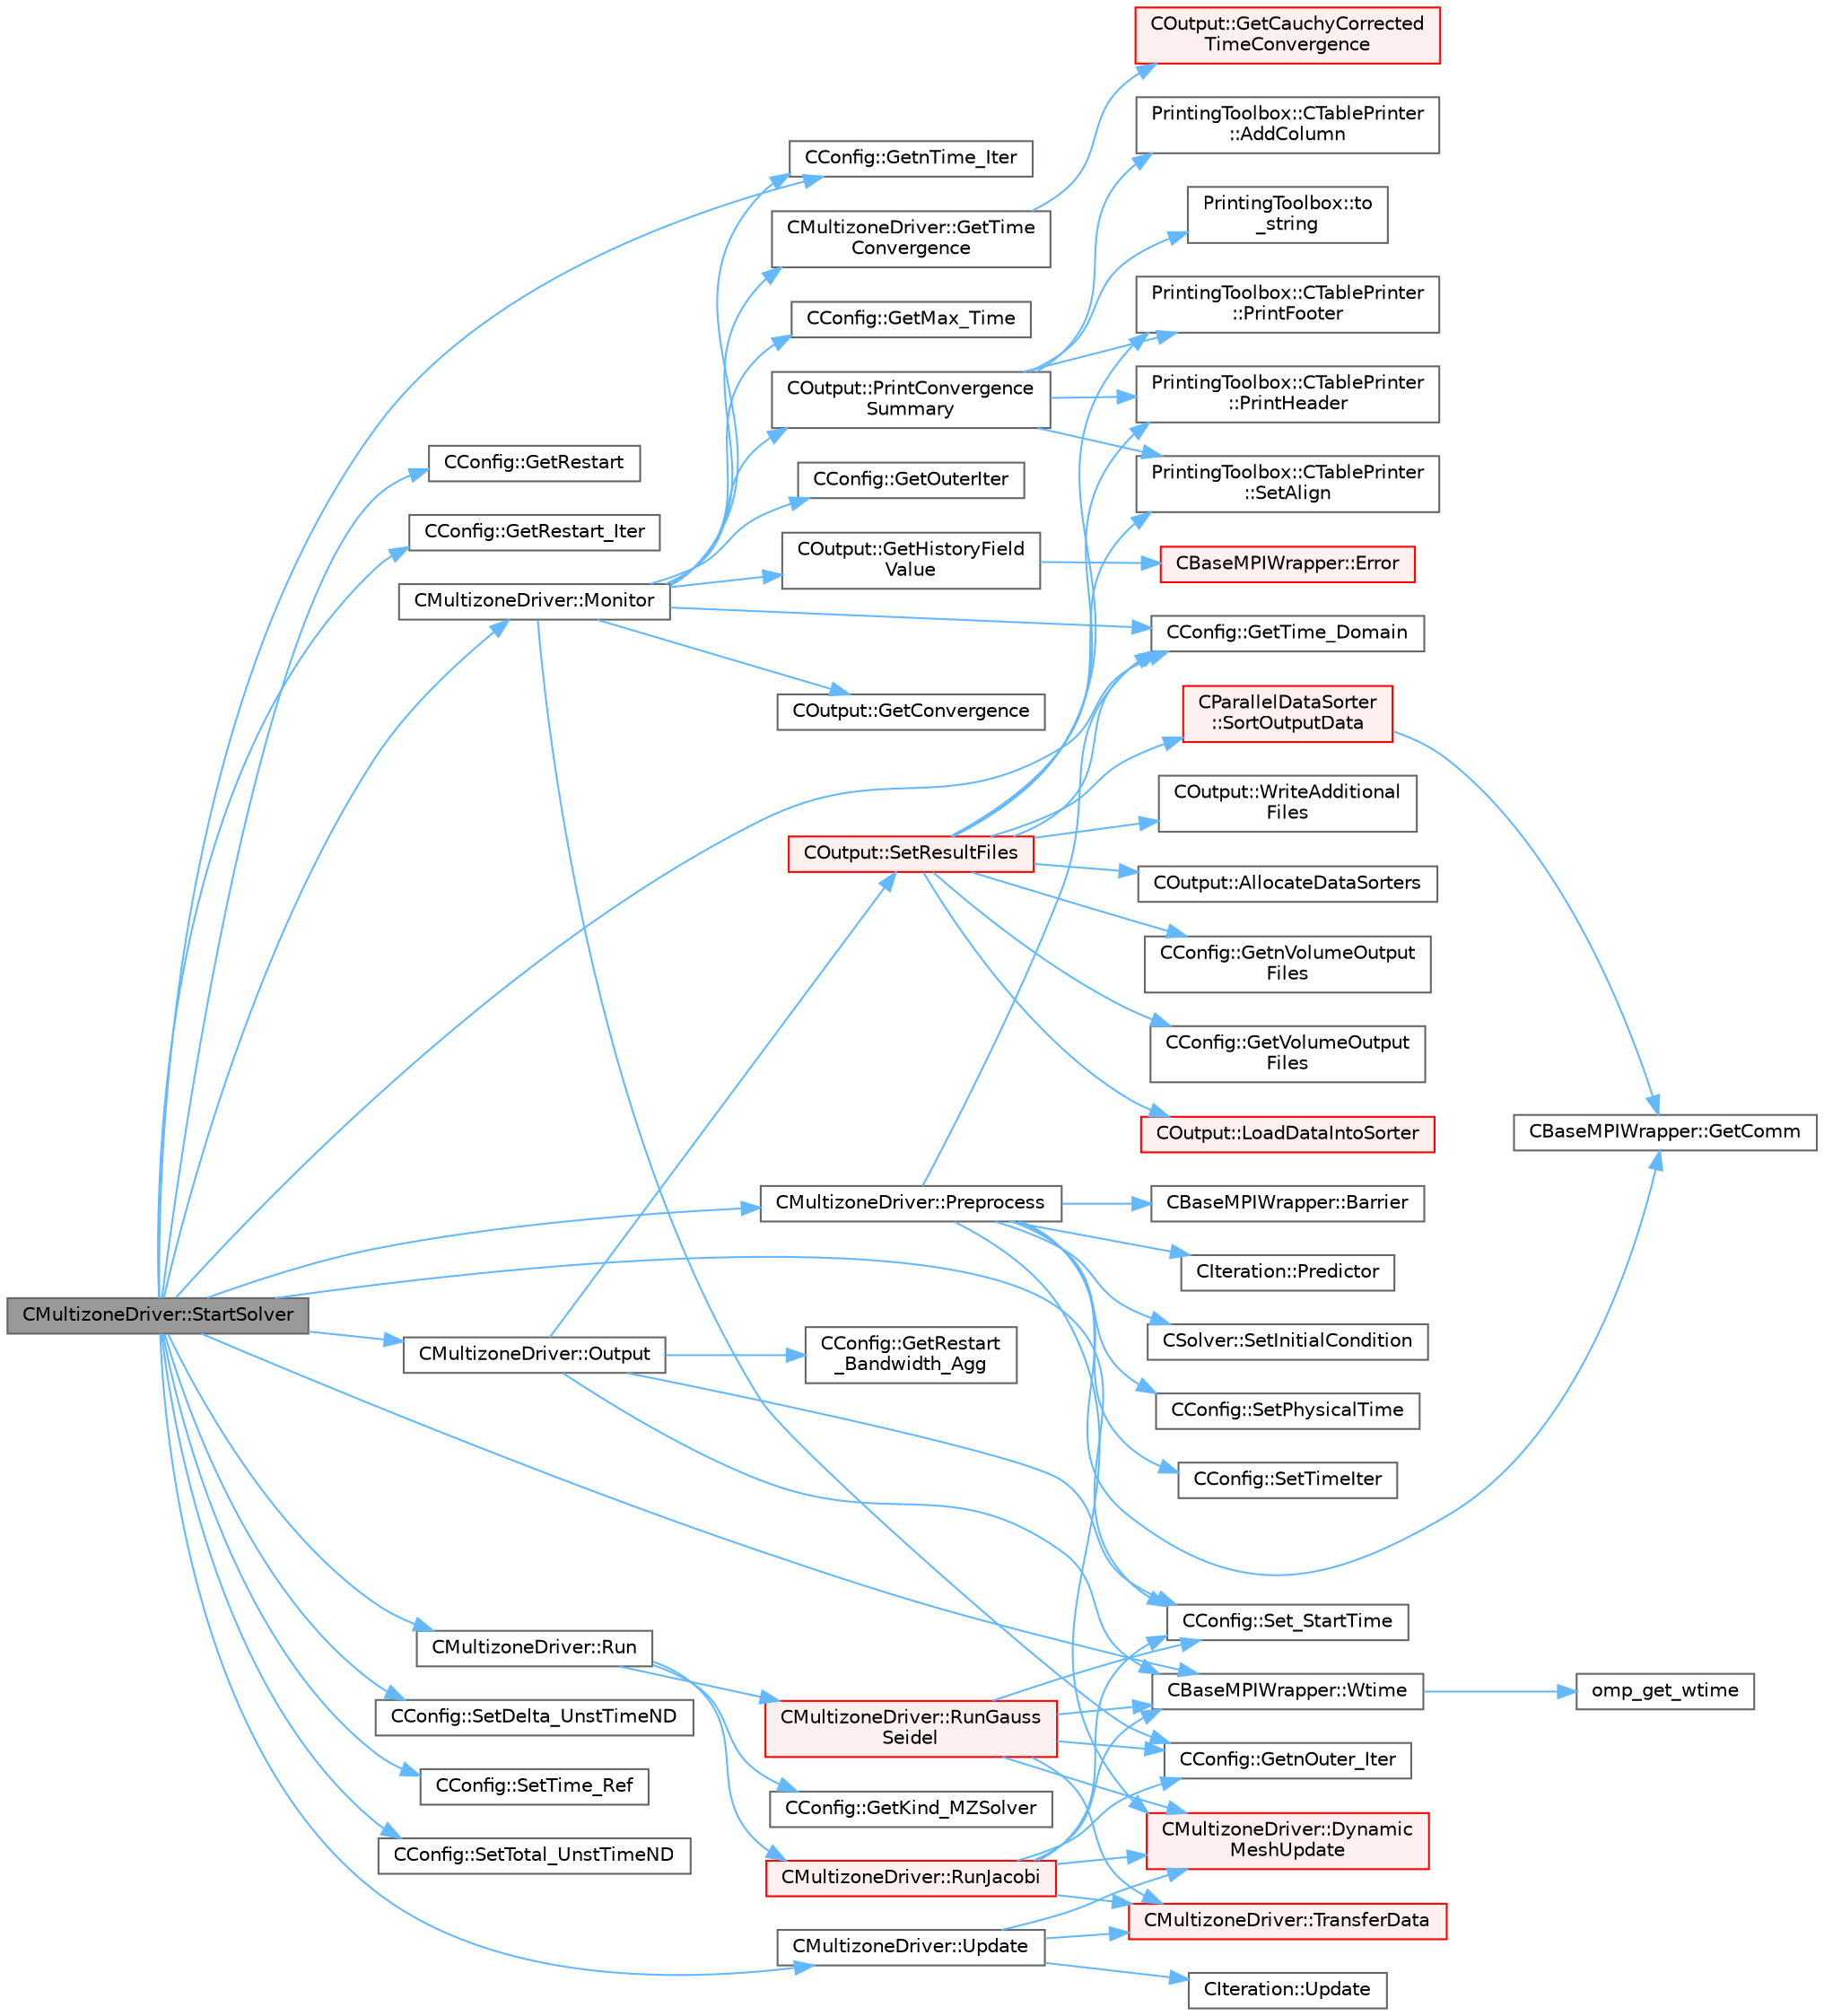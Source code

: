 digraph "CMultizoneDriver::StartSolver"
{
 // LATEX_PDF_SIZE
  bgcolor="transparent";
  edge [fontname=Helvetica,fontsize=10,labelfontname=Helvetica,labelfontsize=10];
  node [fontname=Helvetica,fontsize=10,shape=box,height=0.2,width=0.4];
  rankdir="LR";
  Node1 [id="Node000001",label="CMultizoneDriver::StartSolver",height=0.2,width=0.4,color="gray40", fillcolor="grey60", style="filled", fontcolor="black",tooltip="[Overload] Launch the computation for multizone problems."];
  Node1 -> Node2 [id="edge1_Node000001_Node000002",color="steelblue1",style="solid",tooltip=" "];
  Node2 [id="Node000002",label="CConfig::GetnTime_Iter",height=0.2,width=0.4,color="grey40", fillcolor="white", style="filled",URL="$classCConfig.html#a22b101932c391aea5173975130f488fd",tooltip="Get the number of time iterations."];
  Node1 -> Node3 [id="edge2_Node000001_Node000003",color="steelblue1",style="solid",tooltip=" "];
  Node3 [id="Node000003",label="CConfig::GetRestart",height=0.2,width=0.4,color="grey40", fillcolor="white", style="filled",URL="$classCConfig.html#ae55bdae4e8b4e61fd07a857005cc6799",tooltip="Provides the restart information."];
  Node1 -> Node4 [id="edge3_Node000001_Node000004",color="steelblue1",style="solid",tooltip=" "];
  Node4 [id="Node000004",label="CConfig::GetRestart_Iter",height=0.2,width=0.4,color="grey40", fillcolor="white", style="filled",URL="$classCConfig.html#aeca467e3a7c02d72b28ade957614035c",tooltip="Get the restart iteration."];
  Node1 -> Node5 [id="edge4_Node000001_Node000005",color="steelblue1",style="solid",tooltip=" "];
  Node5 [id="Node000005",label="CConfig::GetTime_Domain",height=0.2,width=0.4,color="grey40", fillcolor="white", style="filled",URL="$classCConfig.html#a85d2e3cf43b77c63642c40c235b853f3",tooltip="Check if the multizone problem is solved for time domain."];
  Node1 -> Node6 [id="edge5_Node000001_Node000006",color="steelblue1",style="solid",tooltip=" "];
  Node6 [id="Node000006",label="CMultizoneDriver::Monitor",height=0.2,width=0.4,color="grey40", fillcolor="white", style="filled",URL="$classCMultizoneDriver.html#ac81ebb376f390e72c1eac2b3a3965fc8",tooltip="Check if simulation converged and return appropriate boolean."];
  Node6 -> Node7 [id="edge6_Node000006_Node000007",color="steelblue1",style="solid",tooltip=" "];
  Node7 [id="Node000007",label="COutput::GetConvergence",height=0.2,width=0.4,color="grey40", fillcolor="white", style="filled",URL="$classCOutput.html#a585498dfa05e2c633f5e556220ce1fa2",tooltip="Get convergence of the problem."];
  Node6 -> Node8 [id="edge7_Node000006_Node000008",color="steelblue1",style="solid",tooltip=" "];
  Node8 [id="Node000008",label="COutput::GetHistoryField\lValue",height=0.2,width=0.4,color="grey40", fillcolor="white", style="filled",URL="$classCOutput.html#a2b5d97ac7f4b857ac171765a3eb54851",tooltip="Get the value of particular history output field."];
  Node8 -> Node9 [id="edge8_Node000008_Node000009",color="steelblue1",style="solid",tooltip=" "];
  Node9 [id="Node000009",label="CBaseMPIWrapper::Error",height=0.2,width=0.4,color="red", fillcolor="#FFF0F0", style="filled",URL="$classCBaseMPIWrapper.html#a04457c47629bda56704e6a8804833eeb",tooltip=" "];
  Node6 -> Node11 [id="edge9_Node000006_Node000011",color="steelblue1",style="solid",tooltip=" "];
  Node11 [id="Node000011",label="CConfig::GetMax_Time",height=0.2,width=0.4,color="grey40", fillcolor="white", style="filled",URL="$classCConfig.html#a24e3e69ee06afc40e125bbb7a3000105",tooltip="Get the maximum simulation time for time-domain problems."];
  Node6 -> Node12 [id="edge10_Node000006_Node000012",color="steelblue1",style="solid",tooltip=" "];
  Node12 [id="Node000012",label="CConfig::GetnOuter_Iter",height=0.2,width=0.4,color="grey40", fillcolor="white", style="filled",URL="$classCConfig.html#a898cd36650fcc3a639c12e9b8ab8373a",tooltip="Get the number of outer iterations."];
  Node6 -> Node2 [id="edge11_Node000006_Node000002",color="steelblue1",style="solid",tooltip=" "];
  Node6 -> Node13 [id="edge12_Node000006_Node000013",color="steelblue1",style="solid",tooltip=" "];
  Node13 [id="Node000013",label="CConfig::GetOuterIter",height=0.2,width=0.4,color="grey40", fillcolor="white", style="filled",URL="$classCConfig.html#a9acc5e98315125a6343cefcbf177bffc",tooltip="Get the current FSI iteration number."];
  Node6 -> Node5 [id="edge13_Node000006_Node000005",color="steelblue1",style="solid",tooltip=" "];
  Node6 -> Node14 [id="edge14_Node000006_Node000014",color="steelblue1",style="solid",tooltip=" "];
  Node14 [id="Node000014",label="CMultizoneDriver::GetTime\lConvergence",height=0.2,width=0.4,color="grey40", fillcolor="white", style="filled",URL="$classCMultizoneDriver.html#a7f5744490c23f2f177a5f19cddacbff4",tooltip="Returns whether all specified windowed-time-averaged ouputs have been converged."];
  Node14 -> Node15 [id="edge15_Node000014_Node000015",color="steelblue1",style="solid",tooltip=" "];
  Node15 [id="Node000015",label="COutput::GetCauchyCorrected\lTimeConvergence",height=0.2,width=0.4,color="red", fillcolor="#FFF0F0", style="filled",URL="$classCOutput.html#a7b5fc35e093df0e4deb108fd04114d2d",tooltip="Get convergence time convergence of the specified windowed-time-averaged ouput of the problem...."];
  Node6 -> Node17 [id="edge16_Node000006_Node000017",color="steelblue1",style="solid",tooltip=" "];
  Node17 [id="Node000017",label="COutput::PrintConvergence\lSummary",height=0.2,width=0.4,color="grey40", fillcolor="white", style="filled",URL="$classCOutput.html#a383bf46bc29c7719974a59b3213b2ad3",tooltip="Print a summary of the convergence to screen."];
  Node17 -> Node18 [id="edge17_Node000017_Node000018",color="steelblue1",style="solid",tooltip=" "];
  Node18 [id="Node000018",label="PrintingToolbox::CTablePrinter\l::AddColumn",height=0.2,width=0.4,color="grey40", fillcolor="white", style="filled",URL="$classPrintingToolbox_1_1CTablePrinter.html#af3ddbf0da1a37cc37be7caac031dd4c4",tooltip="Add a column to the table by specifiying the header name and the width."];
  Node17 -> Node19 [id="edge18_Node000017_Node000019",color="steelblue1",style="solid",tooltip=" "];
  Node19 [id="Node000019",label="PrintingToolbox::CTablePrinter\l::PrintFooter",height=0.2,width=0.4,color="grey40", fillcolor="white", style="filled",URL="$classPrintingToolbox_1_1CTablePrinter.html#ac1bc6229daf9b3181de565905281ee2a",tooltip="Print the footer."];
  Node17 -> Node20 [id="edge19_Node000017_Node000020",color="steelblue1",style="solid",tooltip=" "];
  Node20 [id="Node000020",label="PrintingToolbox::CTablePrinter\l::PrintHeader",height=0.2,width=0.4,color="grey40", fillcolor="white", style="filled",URL="$classPrintingToolbox_1_1CTablePrinter.html#a475fafce69bdc78e973a2546e6e6be76",tooltip="Print the header."];
  Node17 -> Node21 [id="edge20_Node000017_Node000021",color="steelblue1",style="solid",tooltip=" "];
  Node21 [id="Node000021",label="PrintingToolbox::CTablePrinter\l::SetAlign",height=0.2,width=0.4,color="grey40", fillcolor="white", style="filled",URL="$classPrintingToolbox_1_1CTablePrinter.html#ad3691499a7bfa024bf97a7fc00ef33c7",tooltip="Set the alignment of the table entries (CENTER only works for the header at the moment)."];
  Node17 -> Node22 [id="edge21_Node000017_Node000022",color="steelblue1",style="solid",tooltip=" "];
  Node22 [id="Node000022",label="PrintingToolbox::to\l_string",height=0.2,width=0.4,color="grey40", fillcolor="white", style="filled",URL="$namespacePrintingToolbox.html#a382f3911ccba468c241c530ae0c78b63",tooltip=" "];
  Node1 -> Node23 [id="edge22_Node000001_Node000023",color="steelblue1",style="solid",tooltip=" "];
  Node23 [id="Node000023",label="CMultizoneDriver::Output",height=0.2,width=0.4,color="grey40", fillcolor="white", style="filled",URL="$classCMultizoneDriver.html#ad9b12dc5194755d1a06023898b056bcb",tooltip="Output the solution in solution file."];
  Node23 -> Node24 [id="edge23_Node000023_Node000024",color="steelblue1",style="solid",tooltip=" "];
  Node24 [id="Node000024",label="CConfig::GetRestart\l_Bandwidth_Agg",height=0.2,width=0.4,color="grey40", fillcolor="white", style="filled",URL="$classCConfig.html#a60b72ebe49a6d318584944af24435989",tooltip="Set the sum of the bandwidth for writing binary restarts (to be averaged later)."];
  Node23 -> Node25 [id="edge24_Node000023_Node000025",color="steelblue1",style="solid",tooltip=" "];
  Node25 [id="Node000025",label="CConfig::Set_StartTime",height=0.2,width=0.4,color="grey40", fillcolor="white", style="filled",URL="$classCConfig.html#aedf3896a475f7729d217dfe27f6da3e8",tooltip="Set the start time to track a phase of the code (preprocessing, compute, output)."];
  Node23 -> Node26 [id="edge25_Node000023_Node000026",color="steelblue1",style="solid",tooltip=" "];
  Node26 [id="Node000026",label="COutput::SetResultFiles",height=0.2,width=0.4,color="red", fillcolor="#FFF0F0", style="filled",URL="$classCOutput.html#a0cff5cb7088402f23719a5118d1fd3f2",tooltip="Loop through all requested output files and write the volume output data."];
  Node26 -> Node27 [id="edge26_Node000026_Node000027",color="steelblue1",style="solid",tooltip=" "];
  Node27 [id="Node000027",label="COutput::AllocateDataSorters",height=0.2,width=0.4,color="grey40", fillcolor="white", style="filled",URL="$classCOutput.html#a576a9991a81b18368a1f8ad09b8c65cf",tooltip="Allocates the data sorters if necessary."];
  Node26 -> Node28 [id="edge27_Node000026_Node000028",color="steelblue1",style="solid",tooltip=" "];
  Node28 [id="Node000028",label="CConfig::GetnVolumeOutput\lFiles",height=0.2,width=0.4,color="grey40", fillcolor="white", style="filled",URL="$classCConfig.html#a2298deab9cdc00a1c09f6e7cf6c8e07c",tooltip="GetnVolumeOutputFiles."];
  Node26 -> Node5 [id="edge28_Node000026_Node000005",color="steelblue1",style="solid",tooltip=" "];
  Node26 -> Node29 [id="edge29_Node000026_Node000029",color="steelblue1",style="solid",tooltip=" "];
  Node29 [id="Node000029",label="CConfig::GetVolumeOutput\lFiles",height=0.2,width=0.4,color="grey40", fillcolor="white", style="filled",URL="$classCConfig.html#ae85a16a496604fc404d3fb33d559f65c",tooltip="GetVolumeOutputFiles."];
  Node26 -> Node30 [id="edge30_Node000026_Node000030",color="steelblue1",style="solid",tooltip=" "];
  Node30 [id="Node000030",label="COutput::LoadDataIntoSorter",height=0.2,width=0.4,color="red", fillcolor="#FFF0F0", style="filled",URL="$classCOutput.html#ac54efb9d794c522e1bef6cb4ed0d5b9f",tooltip="Load up the values of the requested volume fields into ::Local_Data array."];
  Node26 -> Node19 [id="edge31_Node000026_Node000019",color="steelblue1",style="solid",tooltip=" "];
  Node26 -> Node20 [id="edge32_Node000026_Node000020",color="steelblue1",style="solid",tooltip=" "];
  Node26 -> Node21 [id="edge33_Node000026_Node000021",color="steelblue1",style="solid",tooltip=" "];
  Node26 -> Node42 [id="edge34_Node000026_Node000042",color="steelblue1",style="solid",tooltip=" "];
  Node42 [id="Node000042",label="CParallelDataSorter\l::SortOutputData",height=0.2,width=0.4,color="red", fillcolor="#FFF0F0", style="filled",URL="$classCParallelDataSorter.html#a44dd56ef2671d15e21eacf3fda758a83",tooltip="Sort the output data for each grid node into a linear partitioning across all processors."];
  Node42 -> Node45 [id="edge35_Node000042_Node000045",color="steelblue1",style="solid",tooltip=" "];
  Node45 [id="Node000045",label="CBaseMPIWrapper::GetComm",height=0.2,width=0.4,color="grey40", fillcolor="white", style="filled",URL="$classCBaseMPIWrapper.html#a8154391fc3522954802889d81d4ef5da",tooltip=" "];
  Node26 -> Node46 [id="edge36_Node000026_Node000046",color="steelblue1",style="solid",tooltip=" "];
  Node46 [id="Node000046",label="COutput::WriteAdditional\lFiles",height=0.2,width=0.4,color="grey40", fillcolor="white", style="filled",URL="$classCOutput.html#a62857be8ebc907de66597e5ce40d9434",tooltip="Write any additional files defined for the current solver."];
  Node23 -> Node90 [id="edge37_Node000023_Node000090",color="steelblue1",style="solid",tooltip=" "];
  Node90 [id="Node000090",label="CBaseMPIWrapper::Wtime",height=0.2,width=0.4,color="grey40", fillcolor="white", style="filled",URL="$classCBaseMPIWrapper.html#adcf32aa628d4b515e8835bc5c56fbf08",tooltip=" "];
  Node90 -> Node91 [id="edge38_Node000090_Node000091",color="steelblue1",style="solid",tooltip=" "];
  Node91 [id="Node000091",label="omp_get_wtime",height=0.2,width=0.4,color="grey40", fillcolor="white", style="filled",URL="$omp__structure_8hpp.html#a649bd48ab038a72108f11f5a85316266",tooltip="Return the wall time."];
  Node1 -> Node100 [id="edge39_Node000001_Node000100",color="steelblue1",style="solid",tooltip=" "];
  Node100 [id="Node000100",label="CMultizoneDriver::Preprocess",height=0.2,width=0.4,color="grey40", fillcolor="white", style="filled",URL="$classCMultizoneDriver.html#a92c39c3bdad3f83c17e7bdf8acbfe0f7",tooltip="Preprocess the multizone iteration."];
  Node100 -> Node101 [id="edge40_Node000100_Node000101",color="steelblue1",style="solid",tooltip=" "];
  Node101 [id="Node000101",label="CBaseMPIWrapper::Barrier",height=0.2,width=0.4,color="grey40", fillcolor="white", style="filled",URL="$classCBaseMPIWrapper.html#a33bad5506b8315fde26c1f31a42ce97c",tooltip=" "];
  Node100 -> Node102 [id="edge41_Node000100_Node000102",color="steelblue1",style="solid",tooltip=" "];
  Node102 [id="Node000102",label="CMultizoneDriver::Dynamic\lMeshUpdate",height=0.2,width=0.4,color="red", fillcolor="#FFF0F0", style="filled",URL="$classCMultizoneDriver.html#a9369ae70a2e529fa81cef90c3857f1c7",tooltip="Perform a dynamic mesh deformation, including grid velocity computation and update of the multigrid s..."];
  Node100 -> Node45 [id="edge42_Node000100_Node000045",color="steelblue1",style="solid",tooltip=" "];
  Node100 -> Node5 [id="edge43_Node000100_Node000005",color="steelblue1",style="solid",tooltip=" "];
  Node100 -> Node319 [id="edge44_Node000100_Node000319",color="steelblue1",style="solid",tooltip=" "];
  Node319 [id="Node000319",label="CIteration::Predictor",height=0.2,width=0.4,color="grey40", fillcolor="white", style="filled",URL="$classCIteration.html#aa0308bf6661e0a8917402bc3764b69de",tooltip="A virtual member."];
  Node100 -> Node320 [id="edge45_Node000100_Node000320",color="steelblue1",style="solid",tooltip=" "];
  Node320 [id="Node000320",label="CSolver::SetInitialCondition",height=0.2,width=0.4,color="grey40", fillcolor="white", style="filled",URL="$classCSolver.html#aec7ef8ebdebff4bfabcfdd1a36626173",tooltip="A virtual member."];
  Node100 -> Node321 [id="edge46_Node000100_Node000321",color="steelblue1",style="solid",tooltip=" "];
  Node321 [id="Node000321",label="CConfig::SetPhysicalTime",height=0.2,width=0.4,color="grey40", fillcolor="white", style="filled",URL="$classCConfig.html#a40da15666c94c59c6dff1ecda6f388fd",tooltip="Set the current physical time."];
  Node100 -> Node322 [id="edge47_Node000100_Node000322",color="steelblue1",style="solid",tooltip=" "];
  Node322 [id="Node000322",label="CConfig::SetTimeIter",height=0.2,width=0.4,color="grey40", fillcolor="white", style="filled",URL="$classCConfig.html#adacd509eaa7fb19fd3d89a9c6a51222e",tooltip="Set the current time iteration number."];
  Node1 -> Node323 [id="edge48_Node000001_Node000323",color="steelblue1",style="solid",tooltip=" "];
  Node323 [id="Node000323",label="CMultizoneDriver::Run",height=0.2,width=0.4,color="grey40", fillcolor="white", style="filled",URL="$classCMultizoneDriver.html#abe9df84668f2019fb5e1921752994dea",tooltip="Solves one time iteration."];
  Node323 -> Node324 [id="edge49_Node000323_Node000324",color="steelblue1",style="solid",tooltip=" "];
  Node324 [id="Node000324",label="CConfig::GetKind_MZSolver",height=0.2,width=0.4,color="grey40", fillcolor="white", style="filled",URL="$classCConfig.html#a7882956df15914a2b3a7d4ffc3015cbe",tooltip="Kind of Multizone Solver."];
  Node323 -> Node325 [id="edge50_Node000323_Node000325",color="steelblue1",style="solid",tooltip=" "];
  Node325 [id="Node000325",label="CMultizoneDriver::RunGauss\lSeidel",height=0.2,width=0.4,color="red", fillcolor="#FFF0F0", style="filled",URL="$classCMultizoneDriver.html#a264bb90660193f4c197a3b64df8ccb22",tooltip="Run a Block Gauss-Seidel iteration in all physical zones."];
  Node325 -> Node102 [id="edge51_Node000325_Node000102",color="steelblue1",style="solid",tooltip=" "];
  Node325 -> Node12 [id="edge52_Node000325_Node000012",color="steelblue1",style="solid",tooltip=" "];
  Node325 -> Node25 [id="edge53_Node000325_Node000025",color="steelblue1",style="solid",tooltip=" "];
  Node325 -> Node376 [id="edge54_Node000325_Node000376",color="steelblue1",style="solid",tooltip=" "];
  Node376 [id="Node000376",label="CMultizoneDriver::TransferData",height=0.2,width=0.4,color="red", fillcolor="#FFF0F0", style="filled",URL="$classCMultizoneDriver.html#ac25d737397546e3a311a6c286a9ce773",tooltip="Routine to provide all the desired physical transfers between the different zones during one iteratio..."];
  Node325 -> Node90 [id="edge55_Node000325_Node000090",color="steelblue1",style="solid",tooltip=" "];
  Node323 -> Node394 [id="edge56_Node000323_Node000394",color="steelblue1",style="solid",tooltip=" "];
  Node394 [id="Node000394",label="CMultizoneDriver::RunJacobi",height=0.2,width=0.4,color="red", fillcolor="#FFF0F0", style="filled",URL="$classCMultizoneDriver.html#a6a3c67903b810b5cd8c392691ff2e86e",tooltip="Run a Block-Jacobi iteration in all physical zones."];
  Node394 -> Node102 [id="edge57_Node000394_Node000102",color="steelblue1",style="solid",tooltip=" "];
  Node394 -> Node12 [id="edge58_Node000394_Node000012",color="steelblue1",style="solid",tooltip=" "];
  Node394 -> Node25 [id="edge59_Node000394_Node000025",color="steelblue1",style="solid",tooltip=" "];
  Node394 -> Node376 [id="edge60_Node000394_Node000376",color="steelblue1",style="solid",tooltip=" "];
  Node394 -> Node90 [id="edge61_Node000394_Node000090",color="steelblue1",style="solid",tooltip=" "];
  Node1 -> Node25 [id="edge62_Node000001_Node000025",color="steelblue1",style="solid",tooltip=" "];
  Node1 -> Node395 [id="edge63_Node000001_Node000395",color="steelblue1",style="solid",tooltip=" "];
  Node395 [id="Node000395",label="CConfig::SetDelta_UnstTimeND",height=0.2,width=0.4,color="grey40", fillcolor="white", style="filled",URL="$classCConfig.html#a9d3085d222e6ab0b658d79c52b6477fc",tooltip="Set the value of the unsteadty time step using the CFL number."];
  Node1 -> Node396 [id="edge64_Node000001_Node000396",color="steelblue1",style="solid",tooltip=" "];
  Node396 [id="Node000396",label="CConfig::SetTime_Ref",height=0.2,width=0.4,color="grey40", fillcolor="white", style="filled",URL="$classCConfig.html#a3cbef01a6e1083e96cebef19c96d9ad6",tooltip="Set the reference time for nondimensionalization."];
  Node1 -> Node397 [id="edge65_Node000001_Node000397",color="steelblue1",style="solid",tooltip=" "];
  Node397 [id="Node000397",label="CConfig::SetTotal_UnstTimeND",height=0.2,width=0.4,color="grey40", fillcolor="white", style="filled",URL="$classCConfig.html#a4abc46b3abb3a9226d9ea323aaa17e0e",tooltip="Set the non-dimensional total time for unsteady simulations."];
  Node1 -> Node398 [id="edge66_Node000001_Node000398",color="steelblue1",style="solid",tooltip=" "];
  Node398 [id="Node000398",label="CMultizoneDriver::Update",height=0.2,width=0.4,color="grey40", fillcolor="white", style="filled",URL="$classCMultizoneDriver.html#a0bb9caf0b5fea8d01e714577b0974466",tooltip="Update the dual-time solution within multiple zones."];
  Node398 -> Node102 [id="edge67_Node000398_Node000102",color="steelblue1",style="solid",tooltip=" "];
  Node398 -> Node376 [id="edge68_Node000398_Node000376",color="steelblue1",style="solid",tooltip=" "];
  Node398 -> Node399 [id="edge69_Node000398_Node000399",color="steelblue1",style="solid",tooltip=" "];
  Node399 [id="Node000399",label="CIteration::Update",height=0.2,width=0.4,color="grey40", fillcolor="white", style="filled",URL="$classCIteration.html#a260de149dc3e6e94868fc5153f19d747",tooltip="A virtual member."];
  Node1 -> Node90 [id="edge70_Node000001_Node000090",color="steelblue1",style="solid",tooltip=" "];
}
